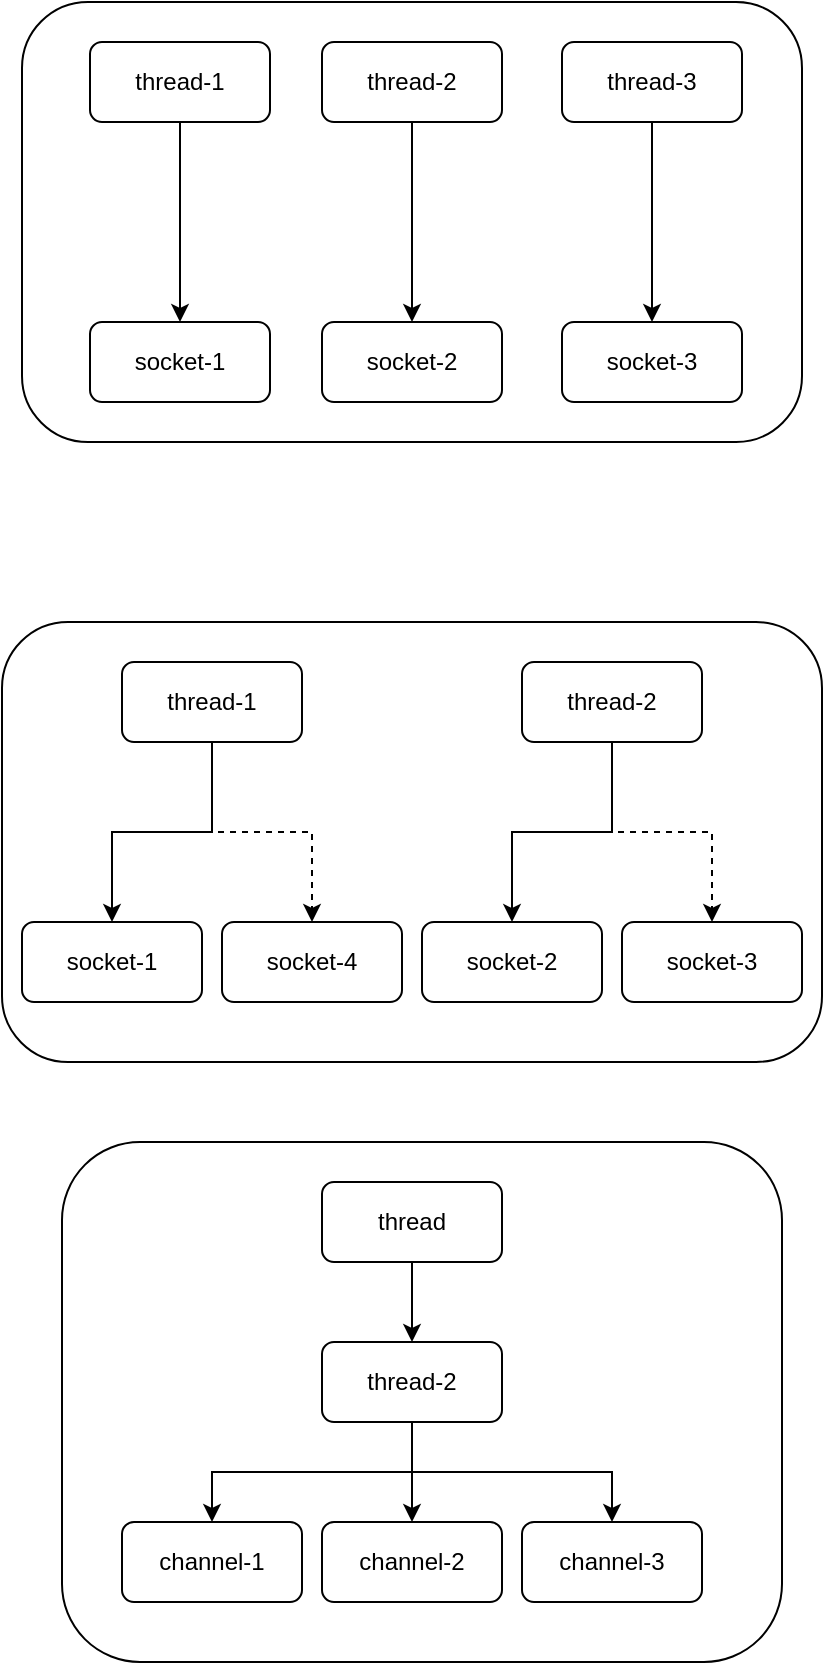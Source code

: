 <mxfile version="19.0.3" type="device"><diagram id="Jp8TdqCVtTvP3ZuxSkWB" name="第 1 页"><mxGraphModel dx="1102" dy="892" grid="1" gridSize="10" guides="1" tooltips="1" connect="1" arrows="1" fold="1" page="1" pageScale="1" pageWidth="827" pageHeight="1169" math="0" shadow="0"><root><mxCell id="0"/><mxCell id="1" parent="0"/><mxCell id="ph3enzr5VM1BPIk5YCBs-1" value="" style="rounded=1;whiteSpace=wrap;html=1;" vertex="1" parent="1"><mxGeometry x="290" y="180" width="390" height="220" as="geometry"/></mxCell><mxCell id="ph3enzr5VM1BPIk5YCBs-10" style="edgeStyle=orthogonalEdgeStyle;rounded=0;orthogonalLoop=1;jettySize=auto;html=1;exitX=0.5;exitY=1;exitDx=0;exitDy=0;" edge="1" parent="1" source="ph3enzr5VM1BPIk5YCBs-2" target="ph3enzr5VM1BPIk5YCBs-5"><mxGeometry relative="1" as="geometry"/></mxCell><mxCell id="ph3enzr5VM1BPIk5YCBs-2" value="thread-1" style="rounded=1;whiteSpace=wrap;html=1;" vertex="1" parent="1"><mxGeometry x="324" y="200" width="90" height="40" as="geometry"/></mxCell><mxCell id="ph3enzr5VM1BPIk5YCBs-9" style="edgeStyle=orthogonalEdgeStyle;rounded=0;orthogonalLoop=1;jettySize=auto;html=1;exitX=0.5;exitY=1;exitDx=0;exitDy=0;" edge="1" parent="1" source="ph3enzr5VM1BPIk5YCBs-3" target="ph3enzr5VM1BPIk5YCBs-6"><mxGeometry relative="1" as="geometry"/></mxCell><mxCell id="ph3enzr5VM1BPIk5YCBs-3" value="thread-2" style="rounded=1;whiteSpace=wrap;html=1;" vertex="1" parent="1"><mxGeometry x="440" y="200" width="90" height="40" as="geometry"/></mxCell><mxCell id="ph3enzr5VM1BPIk5YCBs-8" style="edgeStyle=orthogonalEdgeStyle;rounded=0;orthogonalLoop=1;jettySize=auto;html=1;exitX=0.5;exitY=1;exitDx=0;exitDy=0;" edge="1" parent="1" source="ph3enzr5VM1BPIk5YCBs-4" target="ph3enzr5VM1BPIk5YCBs-7"><mxGeometry relative="1" as="geometry"/></mxCell><mxCell id="ph3enzr5VM1BPIk5YCBs-4" value="thread-3" style="rounded=1;whiteSpace=wrap;html=1;" vertex="1" parent="1"><mxGeometry x="560" y="200" width="90" height="40" as="geometry"/></mxCell><mxCell id="ph3enzr5VM1BPIk5YCBs-5" value="socket-1" style="rounded=1;whiteSpace=wrap;html=1;" vertex="1" parent="1"><mxGeometry x="324" y="340" width="90" height="40" as="geometry"/></mxCell><mxCell id="ph3enzr5VM1BPIk5YCBs-6" value="socket-2" style="rounded=1;whiteSpace=wrap;html=1;" vertex="1" parent="1"><mxGeometry x="440" y="340" width="90" height="40" as="geometry"/></mxCell><mxCell id="ph3enzr5VM1BPIk5YCBs-7" value="socket-3" style="rounded=1;whiteSpace=wrap;html=1;" vertex="1" parent="1"><mxGeometry x="560" y="340" width="90" height="40" as="geometry"/></mxCell><mxCell id="ph3enzr5VM1BPIk5YCBs-11" value="" style="rounded=1;whiteSpace=wrap;html=1;" vertex="1" parent="1"><mxGeometry x="280" y="490" width="410" height="220" as="geometry"/></mxCell><mxCell id="ph3enzr5VM1BPIk5YCBs-12" style="edgeStyle=orthogonalEdgeStyle;rounded=0;orthogonalLoop=1;jettySize=auto;html=1;exitX=0.5;exitY=1;exitDx=0;exitDy=0;" edge="1" parent="1" source="ph3enzr5VM1BPIk5YCBs-13" target="ph3enzr5VM1BPIk5YCBs-18"><mxGeometry relative="1" as="geometry"/></mxCell><mxCell id="ph3enzr5VM1BPIk5YCBs-22" style="edgeStyle=orthogonalEdgeStyle;rounded=0;orthogonalLoop=1;jettySize=auto;html=1;exitX=0.5;exitY=1;exitDx=0;exitDy=0;dashed=1;" edge="1" parent="1" source="ph3enzr5VM1BPIk5YCBs-13" target="ph3enzr5VM1BPIk5YCBs-21"><mxGeometry relative="1" as="geometry"/></mxCell><mxCell id="ph3enzr5VM1BPIk5YCBs-13" value="thread-1" style="rounded=1;whiteSpace=wrap;html=1;" vertex="1" parent="1"><mxGeometry x="340" y="510" width="90" height="40" as="geometry"/></mxCell><mxCell id="ph3enzr5VM1BPIk5YCBs-14" style="edgeStyle=orthogonalEdgeStyle;rounded=0;orthogonalLoop=1;jettySize=auto;html=1;exitX=0.5;exitY=1;exitDx=0;exitDy=0;" edge="1" parent="1" source="ph3enzr5VM1BPIk5YCBs-15" target="ph3enzr5VM1BPIk5YCBs-19"><mxGeometry relative="1" as="geometry"/></mxCell><mxCell id="ph3enzr5VM1BPIk5YCBs-24" style="edgeStyle=orthogonalEdgeStyle;rounded=0;orthogonalLoop=1;jettySize=auto;html=1;exitX=0.5;exitY=1;exitDx=0;exitDy=0;entryX=0.5;entryY=0;entryDx=0;entryDy=0;dashed=1;" edge="1" parent="1" source="ph3enzr5VM1BPIk5YCBs-15" target="ph3enzr5VM1BPIk5YCBs-23"><mxGeometry relative="1" as="geometry"/></mxCell><mxCell id="ph3enzr5VM1BPIk5YCBs-15" value="thread-2" style="rounded=1;whiteSpace=wrap;html=1;" vertex="1" parent="1"><mxGeometry x="540" y="510" width="90" height="40" as="geometry"/></mxCell><mxCell id="ph3enzr5VM1BPIk5YCBs-18" value="socket-1" style="rounded=1;whiteSpace=wrap;html=1;" vertex="1" parent="1"><mxGeometry x="290" y="640" width="90" height="40" as="geometry"/></mxCell><mxCell id="ph3enzr5VM1BPIk5YCBs-19" value="socket-2" style="rounded=1;whiteSpace=wrap;html=1;" vertex="1" parent="1"><mxGeometry x="490" y="640" width="90" height="40" as="geometry"/></mxCell><mxCell id="ph3enzr5VM1BPIk5YCBs-21" value="socket-4" style="rounded=1;whiteSpace=wrap;html=1;" vertex="1" parent="1"><mxGeometry x="390" y="640" width="90" height="40" as="geometry"/></mxCell><mxCell id="ph3enzr5VM1BPIk5YCBs-23" value="socket-3" style="rounded=1;whiteSpace=wrap;html=1;" vertex="1" parent="1"><mxGeometry x="590" y="640" width="90" height="40" as="geometry"/></mxCell><mxCell id="ph3enzr5VM1BPIk5YCBs-27" value="" style="rounded=1;whiteSpace=wrap;html=1;" vertex="1" parent="1"><mxGeometry x="310" y="750" width="360" height="260" as="geometry"/></mxCell><mxCell id="ph3enzr5VM1BPIk5YCBs-41" style="edgeStyle=orthogonalEdgeStyle;rounded=0;orthogonalLoop=1;jettySize=auto;html=1;exitX=0.5;exitY=1;exitDx=0;exitDy=0;" edge="1" parent="1" source="ph3enzr5VM1BPIk5YCBs-33" target="ph3enzr5VM1BPIk5YCBs-39"><mxGeometry relative="1" as="geometry"/></mxCell><mxCell id="ph3enzr5VM1BPIk5YCBs-33" value="thread" style="rounded=1;whiteSpace=wrap;html=1;" vertex="1" parent="1"><mxGeometry x="440" y="770" width="90" height="40" as="geometry"/></mxCell><mxCell id="ph3enzr5VM1BPIk5YCBs-35" value="channel-1" style="rounded=1;whiteSpace=wrap;html=1;" vertex="1" parent="1"><mxGeometry x="340" y="940" width="90" height="40" as="geometry"/></mxCell><mxCell id="ph3enzr5VM1BPIk5YCBs-37" value="channel-3" style="rounded=1;whiteSpace=wrap;html=1;" vertex="1" parent="1"><mxGeometry x="540" y="940" width="90" height="40" as="geometry"/></mxCell><mxCell id="ph3enzr5VM1BPIk5YCBs-45" style="edgeStyle=orthogonalEdgeStyle;rounded=0;orthogonalLoop=1;jettySize=auto;html=1;exitX=0.5;exitY=1;exitDx=0;exitDy=0;entryX=0.5;entryY=0;entryDx=0;entryDy=0;" edge="1" parent="1" source="ph3enzr5VM1BPIk5YCBs-39" target="ph3enzr5VM1BPIk5YCBs-35"><mxGeometry relative="1" as="geometry"/></mxCell><mxCell id="ph3enzr5VM1BPIk5YCBs-46" style="edgeStyle=orthogonalEdgeStyle;rounded=0;orthogonalLoop=1;jettySize=auto;html=1;exitX=0.5;exitY=1;exitDx=0;exitDy=0;" edge="1" parent="1" source="ph3enzr5VM1BPIk5YCBs-39" target="ph3enzr5VM1BPIk5YCBs-42"><mxGeometry relative="1" as="geometry"/></mxCell><mxCell id="ph3enzr5VM1BPIk5YCBs-47" style="edgeStyle=orthogonalEdgeStyle;rounded=0;orthogonalLoop=1;jettySize=auto;html=1;exitX=0.5;exitY=1;exitDx=0;exitDy=0;" edge="1" parent="1" source="ph3enzr5VM1BPIk5YCBs-39" target="ph3enzr5VM1BPIk5YCBs-37"><mxGeometry relative="1" as="geometry"/></mxCell><mxCell id="ph3enzr5VM1BPIk5YCBs-39" value="thread-2" style="rounded=1;whiteSpace=wrap;html=1;" vertex="1" parent="1"><mxGeometry x="440" y="850" width="90" height="40" as="geometry"/></mxCell><mxCell id="ph3enzr5VM1BPIk5YCBs-42" value="channel-2" style="rounded=1;whiteSpace=wrap;html=1;" vertex="1" parent="1"><mxGeometry x="440" y="940" width="90" height="40" as="geometry"/></mxCell></root></mxGraphModel></diagram></mxfile>